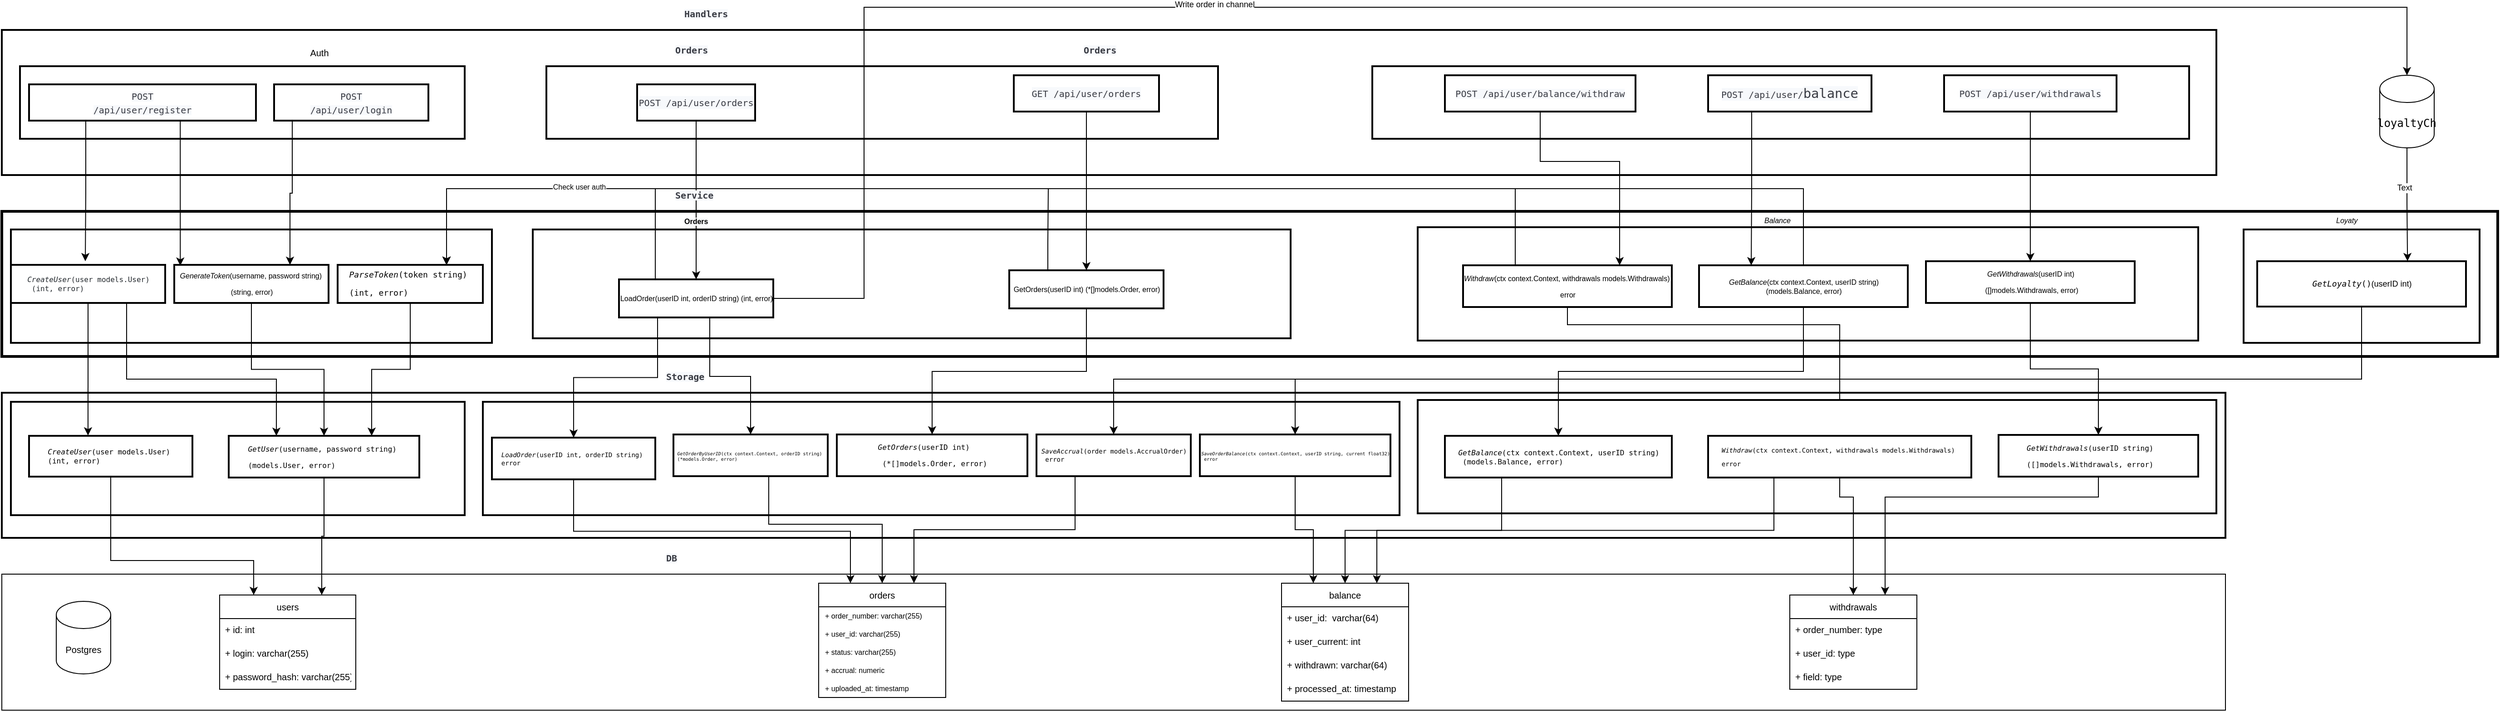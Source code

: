 <mxfile version="20.5.3" type="embed"><diagram name="Page-1" id="13e1069c-82ec-6db2-03f1-153e76fe0fe0"><mxGraphModel dx="786" dy="654" grid="1" gridSize="10" guides="1" tooltips="1" connect="1" arrows="1" fold="1" page="1" pageScale="1" pageWidth="1100" pageHeight="850" background="none" math="0" shadow="0"><root><mxCell id="0"/><mxCell id="1" parent="0"/><mxCell id="g6Ocv6iZZMRtAQvDN1AL-19" value="" style="rounded=0;whiteSpace=wrap;html=1;fontSize=10;strokeWidth=3;" parent="1" vertex="1"><mxGeometry x="40" y="265" width="2750" height="160" as="geometry"/></mxCell><mxCell id="g6Ocv6iZZMRtAQvDN1AL-81" value="" style="rounded=0;whiteSpace=wrap;html=1;fontSize=10;strokeWidth=2;" parent="1" vertex="1"><mxGeometry x="1600" y="282.5" width="860" height="125" as="geometry"/></mxCell><mxCell id="g6Ocv6iZZMRtAQvDN1AL-79" value="" style="html=1;strokeWidth=2;fontSize=8;" parent="1" vertex="1"><mxGeometry x="50" y="285" width="530" height="125" as="geometry"/></mxCell><mxCell id="g6Ocv6iZZMRtAQvDN1AL-57" value="" style="html=1;strokeWidth=2;fontSize=8;" parent="1" vertex="1"><mxGeometry x="625" y="285" width="835" height="120" as="geometry"/></mxCell><mxCell id="g6Ocv6iZZMRtAQvDN1AL-17" value="" style="rounded=0;whiteSpace=wrap;html=1;fontSize=10;strokeWidth=2;" parent="1" vertex="1"><mxGeometry x="40" y="65" width="2440" height="160" as="geometry"/></mxCell><mxCell id="g6Ocv6iZZMRtAQvDN1AL-6" value="" style="rounded=0;whiteSpace=wrap;html=1;fontSize=10;strokeWidth=2;" parent="1" vertex="1"><mxGeometry x="640" y="105" width="740" height="80" as="geometry"/></mxCell><mxCell id="g6Ocv6iZZMRtAQvDN1AL-4" value="" style="rounded=0;whiteSpace=wrap;html=1;fontSize=10;strokeWidth=2;" parent="1" vertex="1"><mxGeometry x="60" y="105" width="490" height="80" as="geometry"/></mxCell><mxCell id="g6Ocv6iZZMRtAQvDN1AL-72" style="edgeStyle=orthogonalEdgeStyle;rounded=0;orthogonalLoop=1;jettySize=auto;html=1;exitX=0.25;exitY=1;exitDx=0;exitDy=0;fontFamily=Helvetica;fontSize=9;fontColor=#000000;" parent="1" source="g6Ocv6iZZMRtAQvDN1AL-1" edge="1"><mxGeometry relative="1" as="geometry"><mxPoint x="132" y="320" as="targetPoint"/><Array as="points"><mxPoint x="132" y="245"/><mxPoint x="132" y="324"/></Array></mxGeometry></mxCell><mxCell id="g6Ocv6iZZMRtAQvDN1AL-96" style="edgeStyle=orthogonalEdgeStyle;rounded=0;orthogonalLoop=1;jettySize=auto;html=1;exitX=0.75;exitY=1;exitDx=0;exitDy=0;entryX=0.039;entryY=0.022;entryDx=0;entryDy=0;fontFamily=Helvetica;fontSize=8;fontColor=#000000;entryPerimeter=0;" parent="1" source="g6Ocv6iZZMRtAQvDN1AL-1" target="g6Ocv6iZZMRtAQvDN1AL-66" edge="1"><mxGeometry relative="1" as="geometry"><Array as="points"><mxPoint x="237" y="165"/></Array></mxGeometry></mxCell><mxCell id="g6Ocv6iZZMRtAQvDN1AL-1" value="&lt;span style=&quot;caret-color: rgb(56, 58, 66); color: rgb(56, 58, 66); font-family: Menlo, &amp;quot;Ubuntu Mono&amp;quot;, consolas, source-code-pro, monospace; background-color: rgb(247, 249, 252); font-size: 10px;&quot;&gt;POST &lt;br&gt;/api/user/register&lt;/span&gt;" style="rounded=0;whiteSpace=wrap;html=1;strokeWidth=2;" parent="1" vertex="1"><mxGeometry x="70" y="125" width="250" height="40" as="geometry"/></mxCell><mxCell id="g6Ocv6iZZMRtAQvDN1AL-98" style="edgeStyle=orthogonalEdgeStyle;rounded=0;orthogonalLoop=1;jettySize=auto;html=1;exitX=0.25;exitY=1;exitDx=0;exitDy=0;entryX=0.75;entryY=0;entryDx=0;entryDy=0;fontFamily=Helvetica;fontSize=8;fontColor=#000000;" parent="1" source="g6Ocv6iZZMRtAQvDN1AL-2" target="g6Ocv6iZZMRtAQvDN1AL-66" edge="1"><mxGeometry relative="1" as="geometry"><Array as="points"><mxPoint x="360" y="165"/><mxPoint x="360" y="245"/><mxPoint x="358" y="245"/></Array></mxGeometry></mxCell><mxCell id="g6Ocv6iZZMRtAQvDN1AL-2" value="&lt;span style=&quot;caret-color: rgb(56, 58, 66); color: rgb(56, 58, 66); font-family: Menlo, &amp;quot;Ubuntu Mono&amp;quot;, consolas, source-code-pro, monospace; background-color: rgb(247, 249, 252); font-size: 10px;&quot;&gt;POST &lt;br&gt;/api/user/login&lt;/span&gt;" style="rounded=0;whiteSpace=wrap;html=1;strokeWidth=2;" parent="1" vertex="1"><mxGeometry x="340" y="125" width="170" height="40" as="geometry"/></mxCell><mxCell id="g6Ocv6iZZMRtAQvDN1AL-62" style="edgeStyle=orthogonalEdgeStyle;rounded=0;orthogonalLoop=1;jettySize=auto;html=1;exitX=0.5;exitY=1;exitDx=0;exitDy=0;entryX=0.5;entryY=0;entryDx=0;entryDy=0;fontSize=8;" parent="1" source="g6Ocv6iZZMRtAQvDN1AL-3" target="g6Ocv6iZZMRtAQvDN1AL-60" edge="1"><mxGeometry relative="1" as="geometry"/></mxCell><mxCell id="g6Ocv6iZZMRtAQvDN1AL-3" value="&lt;span style=&quot;caret-color: rgb(56, 58, 66); color: rgb(56, 58, 66); font-family: Menlo, &amp;quot;Ubuntu Mono&amp;quot;, consolas, source-code-pro, monospace; background-color: rgb(247, 249, 252);&quot;&gt;&lt;font style=&quot;font-size: 10px;&quot;&gt;POST /api/user/orders&lt;/font&gt;&lt;/span&gt;" style="rounded=0;whiteSpace=wrap;html=1;strokeWidth=2;" parent="1" vertex="1"><mxGeometry x="740" y="125" width="130" height="40" as="geometry"/></mxCell><mxCell id="g6Ocv6iZZMRtAQvDN1AL-5" value="Auth" style="text;html=1;strokeColor=none;fillColor=none;align=center;verticalAlign=middle;whiteSpace=wrap;rounded=0;fontSize=10;" parent="1" vertex="1"><mxGeometry x="360" y="75" width="60" height="30" as="geometry"/></mxCell><mxCell id="g6Ocv6iZZMRtAQvDN1AL-63" style="edgeStyle=orthogonalEdgeStyle;rounded=0;orthogonalLoop=1;jettySize=auto;html=1;exitX=0.5;exitY=1;exitDx=0;exitDy=0;fontSize=8;" parent="1" source="g6Ocv6iZZMRtAQvDN1AL-7" target="g6Ocv6iZZMRtAQvDN1AL-61" edge="1"><mxGeometry relative="1" as="geometry"/></mxCell><mxCell id="g6Ocv6iZZMRtAQvDN1AL-7" value="&lt;span style=&quot;caret-color: rgb(56, 58, 66); color: rgb(56, 58, 66); font-family: Menlo, &amp;quot;Ubuntu Mono&amp;quot;, consolas, source-code-pro, monospace; background-color: rgb(247, 249, 252);&quot;&gt;&lt;font style=&quot;font-size: 10px;&quot;&gt;GET /api/user/orders&lt;/font&gt;&lt;/span&gt;" style="rounded=0;whiteSpace=wrap;html=1;strokeWidth=2;" parent="1" vertex="1"><mxGeometry x="1155" y="115" width="160" height="40" as="geometry"/></mxCell><mxCell id="g6Ocv6iZZMRtAQvDN1AL-10" value="" style="rounded=0;whiteSpace=wrap;html=1;fontSize=10;strokeWidth=2;" parent="1" vertex="1"><mxGeometry x="1550" y="105" width="900" height="80" as="geometry"/></mxCell><mxCell id="g6Ocv6iZZMRtAQvDN1AL-162" style="edgeStyle=orthogonalEdgeStyle;rounded=0;orthogonalLoop=1;jettySize=auto;html=1;exitX=0.25;exitY=1;exitDx=0;exitDy=0;entryX=0.25;entryY=0;entryDx=0;entryDy=0;fontFamily=Helvetica;fontSize=7;fontColor=#000000;" parent="1" source="g6Ocv6iZZMRtAQvDN1AL-11" target="g6Ocv6iZZMRtAQvDN1AL-90" edge="1"><mxGeometry relative="1" as="geometry"><Array as="points"><mxPoint x="1968" y="155"/><mxPoint x="1968" y="240"/></Array></mxGeometry></mxCell><mxCell id="g6Ocv6iZZMRtAQvDN1AL-11" value="&lt;span style=&quot;caret-color: rgb(56, 58, 66); color: rgb(56, 58, 66); font-family: Menlo, &amp;quot;Ubuntu Mono&amp;quot;, consolas, source-code-pro, monospace; background-color: rgb(247, 249, 252);&quot;&gt;&lt;font style=&quot;font-size: 10px;&quot;&gt;POST /api/user/&lt;/font&gt;&lt;/span&gt;&lt;span style=&quot;caret-color: rgb(56, 58, 66); color: rgb(56, 58, 66); font-family: Menlo, &amp;quot;Ubuntu Mono&amp;quot;, consolas, source-code-pro, monospace; font-size: 14.4px; background-color: rgb(247, 249, 252);&quot;&gt;balance&lt;/span&gt;" style="rounded=0;whiteSpace=wrap;html=1;strokeWidth=2;" parent="1" vertex="1"><mxGeometry x="1920" y="115" width="180" height="40" as="geometry"/></mxCell><mxCell id="g6Ocv6iZZMRtAQvDN1AL-161" style="edgeStyle=orthogonalEdgeStyle;rounded=0;orthogonalLoop=1;jettySize=auto;html=1;exitX=0.5;exitY=1;exitDx=0;exitDy=0;entryX=0.75;entryY=0;entryDx=0;entryDy=0;fontFamily=Helvetica;fontSize=7;fontColor=#000000;" parent="1" source="g6Ocv6iZZMRtAQvDN1AL-12" target="g6Ocv6iZZMRtAQvDN1AL-82" edge="1"><mxGeometry relative="1" as="geometry"><Array as="points"><mxPoint x="1735" y="210"/><mxPoint x="1822" y="210"/></Array></mxGeometry></mxCell><mxCell id="g6Ocv6iZZMRtAQvDN1AL-12" value="&lt;font style=&quot;font-size: 10px;&quot;&gt;&lt;span style=&quot;caret-color: rgb(56, 58, 66); color: rgb(56, 58, 66); font-family: Menlo, &amp;quot;Ubuntu Mono&amp;quot;, consolas, source-code-pro, monospace; background-color: rgb(247, 249, 252);&quot;&gt;&lt;font style=&quot;font-size: 10px;&quot;&gt;POST /api/user/&lt;/font&gt;&lt;/span&gt;&lt;span style=&quot;caret-color: rgb(56, 58, 66); color: rgb(56, 58, 66); font-family: Menlo, &amp;quot;Ubuntu Mono&amp;quot;, consolas, source-code-pro, monospace; background-color: rgb(247, 249, 252);&quot;&gt;balance/&lt;/span&gt;&lt;span style=&quot;caret-color: rgb(56, 58, 66); color: rgb(56, 58, 66); font-family: Menlo, &amp;quot;Ubuntu Mono&amp;quot;, consolas, source-code-pro, monospace; background-color: rgb(247, 249, 252);&quot;&gt;withdraw&lt;/span&gt;&lt;/font&gt;" style="rounded=0;whiteSpace=wrap;html=1;strokeWidth=2;" parent="1" vertex="1"><mxGeometry x="1630" y="115" width="210" height="40" as="geometry"/></mxCell><mxCell id="g6Ocv6iZZMRtAQvDN1AL-158" style="edgeStyle=orthogonalEdgeStyle;rounded=0;orthogonalLoop=1;jettySize=auto;html=1;exitX=0.5;exitY=1;exitDx=0;exitDy=0;entryX=0.5;entryY=0;entryDx=0;entryDy=0;fontFamily=Helvetica;fontSize=7;fontColor=#000000;" parent="1" source="g6Ocv6iZZMRtAQvDN1AL-13" target="g6Ocv6iZZMRtAQvDN1AL-93" edge="1"><mxGeometry relative="1" as="geometry"/></mxCell><mxCell id="g6Ocv6iZZMRtAQvDN1AL-13" value="&lt;font style=&quot;font-size: 10px;&quot;&gt;&lt;span style=&quot;caret-color: rgb(56, 58, 66); color: rgb(56, 58, 66); font-family: Menlo, &amp;quot;Ubuntu Mono&amp;quot;, consolas, source-code-pro, monospace; background-color: rgb(247, 249, 252);&quot;&gt;&lt;font style=&quot;font-size: 10px;&quot;&gt;POST /api/user/&lt;/font&gt;&lt;/span&gt;&lt;span style=&quot;caret-color: rgb(56, 58, 66); color: rgb(56, 58, 66); font-family: Menlo, &amp;quot;Ubuntu Mono&amp;quot;, consolas, source-code-pro, monospace; background-color: rgb(247, 249, 252);&quot;&gt;withdrawals&lt;/span&gt;&lt;/font&gt;" style="rounded=0;whiteSpace=wrap;html=1;strokeWidth=2;" parent="1" vertex="1"><mxGeometry x="2180" y="115" width="190" height="40" as="geometry"/></mxCell><mxCell id="g6Ocv6iZZMRtAQvDN1AL-15" value="&lt;span style=&quot;caret-color: rgb(56, 58, 66); color: rgb(56, 58, 66); font-family: Menlo, &amp;quot;Ubuntu Mono&amp;quot;, consolas, source-code-pro, monospace; font-size: 10px; font-style: normal; font-variant-caps: normal; letter-spacing: normal; text-align: center; text-indent: 0px; text-transform: none; word-spacing: 0px; -webkit-text-stroke-width: 0px; background-color: rgb(247, 249, 252); text-decoration: none; float: none; display: inline !important;&quot;&gt;&lt;b&gt;Orders&lt;/b&gt;&lt;/span&gt;" style="text;whiteSpace=wrap;html=1;fontSize=10;" parent="1" vertex="1"><mxGeometry x="780" y="75" width="70" height="40" as="geometry"/></mxCell><mxCell id="g6Ocv6iZZMRtAQvDN1AL-16" value="&lt;span style=&quot;caret-color: rgb(56, 58, 66); color: rgb(56, 58, 66); font-family: Menlo, &amp;quot;Ubuntu Mono&amp;quot;, consolas, source-code-pro, monospace; font-size: 10px; font-style: normal; font-variant-caps: normal; letter-spacing: normal; text-align: center; text-indent: 0px; text-transform: none; word-spacing: 0px; -webkit-text-stroke-width: 0px; background-color: rgb(247, 249, 252); text-decoration: none; float: none; display: inline !important;&quot;&gt;&lt;b&gt;Orders&lt;/b&gt;&lt;/span&gt;" style="text;whiteSpace=wrap;html=1;fontSize=10;" parent="1" vertex="1"><mxGeometry x="1230" y="75" width="70" height="40" as="geometry"/></mxCell><mxCell id="g6Ocv6iZZMRtAQvDN1AL-18" value="&lt;b style=&quot;caret-color: rgb(56, 58, 66); color: rgb(56, 58, 66); font-family: Menlo, &amp;quot;Ubuntu Mono&amp;quot;, consolas, source-code-pro, monospace; font-size: 10px; font-style: normal; font-variant-caps: normal; letter-spacing: normal; text-align: center; text-indent: 0px; text-transform: none; word-spacing: 0px; -webkit-text-stroke-width: 0px; background-color: rgb(247, 249, 252); text-decoration: none;&quot;&gt;Handlers&lt;br&gt;&lt;br&gt;&lt;/b&gt;" style="text;whiteSpace=wrap;html=1;fontSize=10;" parent="1" vertex="1"><mxGeometry x="790" y="35" width="70" height="40" as="geometry"/></mxCell><mxCell id="g6Ocv6iZZMRtAQvDN1AL-21" value="" style="rounded=0;whiteSpace=wrap;html=1;fontSize=10;strokeWidth=2;" parent="1" vertex="1"><mxGeometry x="40" y="465" width="2450" height="160" as="geometry"/></mxCell><mxCell id="g6Ocv6iZZMRtAQvDN1AL-22" value="" style="rounded=0;whiteSpace=wrap;html=1;fontSize=10;" parent="1" vertex="1"><mxGeometry x="40" y="665" width="2450" height="150" as="geometry"/></mxCell><mxCell id="g6Ocv6iZZMRtAQvDN1AL-25" value="&lt;b style=&quot;caret-color: rgb(56, 58, 66); color: rgb(56, 58, 66); font-family: Menlo, &amp;quot;Ubuntu Mono&amp;quot;, consolas, source-code-pro, monospace; font-size: 10px; font-style: normal; font-variant-caps: normal; letter-spacing: normal; text-align: center; text-indent: 0px; text-transform: none; word-spacing: 0px; -webkit-text-stroke-width: 0px; background-color: rgb(247, 249, 252); text-decoration: none;&quot;&gt;Service&lt;br&gt;&lt;/b&gt;" style="text;whiteSpace=wrap;html=1;fontSize=10;" parent="1" vertex="1"><mxGeometry x="780" y="235" width="70" height="40" as="geometry"/></mxCell><mxCell id="g6Ocv6iZZMRtAQvDN1AL-26" value="&lt;b style=&quot;caret-color: rgb(56, 58, 66); color: rgb(56, 58, 66); font-family: Menlo, &amp;quot;Ubuntu Mono&amp;quot;, consolas, source-code-pro, monospace; text-align: center; background-color: rgb(247, 249, 252);&quot;&gt;Storage&lt;/b&gt;&lt;b style=&quot;caret-color: rgb(56, 58, 66); color: rgb(56, 58, 66); font-family: Menlo, &amp;quot;Ubuntu Mono&amp;quot;, consolas, source-code-pro, monospace; font-size: 10px; font-style: normal; font-variant-caps: normal; letter-spacing: normal; text-align: center; text-indent: 0px; text-transform: none; word-spacing: 0px; -webkit-text-stroke-width: 0px; background-color: rgb(247, 249, 252); text-decoration: none;&quot;&gt;&lt;br&gt;&lt;/b&gt;" style="text;whiteSpace=wrap;html=1;fontSize=10;" parent="1" vertex="1"><mxGeometry x="770" y="435" width="70" height="40" as="geometry"/></mxCell><mxCell id="g6Ocv6iZZMRtAQvDN1AL-27" value="&lt;b style=&quot;caret-color: rgb(56, 58, 66); color: rgb(56, 58, 66); font-family: Menlo, &amp;quot;Ubuntu Mono&amp;quot;, consolas, source-code-pro, monospace; text-align: center; background-color: rgb(247, 249, 252);&quot;&gt;DB&lt;br&gt;&lt;/b&gt;&lt;b style=&quot;caret-color: rgb(56, 58, 66); color: rgb(56, 58, 66); font-family: Menlo, &amp;quot;Ubuntu Mono&amp;quot;, consolas, source-code-pro, monospace; font-size: 10px; font-style: normal; font-variant-caps: normal; letter-spacing: normal; text-align: center; text-indent: 0px; text-transform: none; word-spacing: 0px; -webkit-text-stroke-width: 0px; background-color: rgb(247, 249, 252); text-decoration: none;&quot;&gt;&lt;br&gt;&lt;/b&gt;" style="text;whiteSpace=wrap;html=1;fontSize=10;" parent="1" vertex="1"><mxGeometry x="770" y="635" width="70" height="40" as="geometry"/></mxCell><mxCell id="g6Ocv6iZZMRtAQvDN1AL-29" value="Postgres" style="shape=cylinder3;whiteSpace=wrap;html=1;boundedLbl=1;backgroundOutline=1;size=15;fontSize=10;" parent="1" vertex="1"><mxGeometry x="100" y="695" width="60" height="80" as="geometry"/></mxCell><mxCell id="g6Ocv6iZZMRtAQvDN1AL-30" value="balance" style="swimlane;fontStyle=0;childLayout=stackLayout;horizontal=1;startSize=26;fillColor=none;horizontalStack=0;resizeParent=1;resizeParentMax=0;resizeLast=0;collapsible=1;marginBottom=0;fontSize=10;" parent="1" vertex="1"><mxGeometry x="1450" y="675" width="140" height="130" as="geometry"/></mxCell><mxCell id="g6Ocv6iZZMRtAQvDN1AL-31" value="+ user_id:  varchar(64)" style="text;strokeColor=none;fillColor=none;align=left;verticalAlign=top;spacingLeft=4;spacingRight=4;overflow=hidden;rotatable=0;points=[[0,0.5],[1,0.5]];portConstraint=eastwest;fontSize=10;" parent="g6Ocv6iZZMRtAQvDN1AL-30" vertex="1"><mxGeometry y="26" width="140" height="26" as="geometry"/></mxCell><mxCell id="g6Ocv6iZZMRtAQvDN1AL-32" value="+ user_current: int" style="text;strokeColor=none;fillColor=none;align=left;verticalAlign=top;spacingLeft=4;spacingRight=4;overflow=hidden;rotatable=0;points=[[0,0.5],[1,0.5]];portConstraint=eastwest;fontSize=10;" parent="g6Ocv6iZZMRtAQvDN1AL-30" vertex="1"><mxGeometry y="52" width="140" height="26" as="geometry"/></mxCell><mxCell id="g6Ocv6iZZMRtAQvDN1AL-33" value="+ withdrawn: varchar(64)" style="text;strokeColor=none;fillColor=none;align=left;verticalAlign=top;spacingLeft=4;spacingRight=4;overflow=hidden;rotatable=0;points=[[0,0.5],[1,0.5]];portConstraint=eastwest;fontSize=10;" parent="g6Ocv6iZZMRtAQvDN1AL-30" vertex="1"><mxGeometry y="78" width="140" height="26" as="geometry"/></mxCell><mxCell id="g6Ocv6iZZMRtAQvDN1AL-50" value="+ processed_at: timestamp" style="text;strokeColor=none;fillColor=none;align=left;verticalAlign=top;spacingLeft=4;spacingRight=4;overflow=hidden;rotatable=0;points=[[0,0.5],[1,0.5]];portConstraint=eastwest;fontSize=10;" parent="g6Ocv6iZZMRtAQvDN1AL-30" vertex="1"><mxGeometry y="104" width="140" height="26" as="geometry"/></mxCell><mxCell id="g6Ocv6iZZMRtAQvDN1AL-34" value="orders" style="swimlane;fontStyle=0;childLayout=stackLayout;horizontal=1;startSize=26;fillColor=none;horizontalStack=0;resizeParent=1;resizeParentMax=0;resizeLast=0;collapsible=1;marginBottom=0;fontSize=10;verticalAlign=middle;" parent="1" vertex="1"><mxGeometry x="940" y="675" width="140" height="126" as="geometry"><mxRectangle x="640" y="687" width="70" height="30" as="alternateBounds"/></mxGeometry></mxCell><mxCell id="g6Ocv6iZZMRtAQvDN1AL-35" value="+ order_number: varchar(255)" style="text;strokeColor=none;fillColor=none;align=left;verticalAlign=middle;spacingLeft=4;spacingRight=4;overflow=hidden;rotatable=0;points=[[0,0.5],[1,0.5]];portConstraint=eastwest;fontSize=8;strokeWidth=1;spacing=3;" parent="g6Ocv6iZZMRtAQvDN1AL-34" vertex="1"><mxGeometry y="26" width="140" height="20" as="geometry"/></mxCell><mxCell id="g6Ocv6iZZMRtAQvDN1AL-36" value="+ user_id: varchar(255)" style="text;strokeColor=none;fillColor=none;align=left;verticalAlign=middle;spacingLeft=4;spacingRight=4;overflow=hidden;rotatable=0;points=[[0,0.5],[1,0.5]];portConstraint=eastwest;fontSize=8;spacing=3;" parent="g6Ocv6iZZMRtAQvDN1AL-34" vertex="1"><mxGeometry y="46" width="140" height="20" as="geometry"/></mxCell><mxCell id="g6Ocv6iZZMRtAQvDN1AL-37" value="+ status: varchar(255)" style="text;strokeColor=none;fillColor=none;align=left;verticalAlign=middle;spacingLeft=4;spacingRight=4;overflow=hidden;rotatable=0;points=[[0,0.5],[1,0.5]];portConstraint=eastwest;fontSize=8;spacing=3;" parent="g6Ocv6iZZMRtAQvDN1AL-34" vertex="1"><mxGeometry y="66" width="140" height="20" as="geometry"/></mxCell><mxCell id="g6Ocv6iZZMRtAQvDN1AL-48" value="+ accrual: numeric" style="text;strokeColor=none;fillColor=none;align=left;verticalAlign=middle;spacingLeft=4;spacingRight=4;overflow=hidden;rotatable=0;points=[[0,0.5],[1,0.5]];portConstraint=eastwest;fontSize=8;spacing=3;" parent="g6Ocv6iZZMRtAQvDN1AL-34" vertex="1"><mxGeometry y="86" width="140" height="20" as="geometry"/></mxCell><mxCell id="g6Ocv6iZZMRtAQvDN1AL-49" value="+ uploaded_at: timestamp" style="text;strokeColor=none;fillColor=none;align=left;verticalAlign=middle;spacingLeft=4;spacingRight=4;overflow=hidden;rotatable=0;points=[[0,0.5],[1,0.5]];portConstraint=eastwest;fontSize=8;spacing=3;" parent="g6Ocv6iZZMRtAQvDN1AL-34" vertex="1"><mxGeometry y="106" width="140" height="20" as="geometry"/></mxCell><mxCell id="g6Ocv6iZZMRtAQvDN1AL-38" value="users" style="swimlane;fontStyle=0;childLayout=stackLayout;horizontal=1;startSize=26;fillColor=none;horizontalStack=0;resizeParent=1;resizeParentMax=0;resizeLast=0;collapsible=1;marginBottom=0;fontSize=10;" parent="1" vertex="1"><mxGeometry x="280" y="688" width="150" height="104" as="geometry"/></mxCell><mxCell id="g6Ocv6iZZMRtAQvDN1AL-39" value="+ id: int" style="text;strokeColor=none;fillColor=none;align=left;verticalAlign=top;spacingLeft=4;spacingRight=4;overflow=hidden;rotatable=0;points=[[0,0.5],[1,0.5]];portConstraint=eastwest;fontSize=10;" parent="g6Ocv6iZZMRtAQvDN1AL-38" vertex="1"><mxGeometry y="26" width="150" height="26" as="geometry"/></mxCell><mxCell id="g6Ocv6iZZMRtAQvDN1AL-40" value="+ login: varchar(255)" style="text;strokeColor=none;fillColor=none;align=left;verticalAlign=top;spacingLeft=4;spacingRight=4;overflow=hidden;rotatable=0;points=[[0,0.5],[1,0.5]];portConstraint=eastwest;fontSize=10;" parent="g6Ocv6iZZMRtAQvDN1AL-38" vertex="1"><mxGeometry y="52" width="150" height="26" as="geometry"/></mxCell><mxCell id="g6Ocv6iZZMRtAQvDN1AL-41" value="+ password_hash: varchar(255)" style="text;strokeColor=none;fillColor=none;align=left;verticalAlign=top;spacingLeft=4;spacingRight=4;overflow=hidden;rotatable=0;points=[[0,0.5],[1,0.5]];portConstraint=eastwest;fontSize=10;" parent="g6Ocv6iZZMRtAQvDN1AL-38" vertex="1"><mxGeometry y="78" width="150" height="26" as="geometry"/></mxCell><mxCell id="g6Ocv6iZZMRtAQvDN1AL-42" value="withdrawals" style="swimlane;fontStyle=0;childLayout=stackLayout;horizontal=1;startSize=26;fillColor=none;horizontalStack=0;resizeParent=1;resizeParentMax=0;resizeLast=0;collapsible=1;marginBottom=0;fontSize=10;" parent="1" vertex="1"><mxGeometry x="2010" y="688" width="140" height="104" as="geometry"/></mxCell><mxCell id="g6Ocv6iZZMRtAQvDN1AL-43" value="+ order_number: type" style="text;strokeColor=none;fillColor=none;align=left;verticalAlign=top;spacingLeft=4;spacingRight=4;overflow=hidden;rotatable=0;points=[[0,0.5],[1,0.5]];portConstraint=eastwest;fontSize=10;" parent="g6Ocv6iZZMRtAQvDN1AL-42" vertex="1"><mxGeometry y="26" width="140" height="26" as="geometry"/></mxCell><mxCell id="g6Ocv6iZZMRtAQvDN1AL-44" value="+ user_id: type" style="text;strokeColor=none;fillColor=none;align=left;verticalAlign=top;spacingLeft=4;spacingRight=4;overflow=hidden;rotatable=0;points=[[0,0.5],[1,0.5]];portConstraint=eastwest;fontSize=10;" parent="g6Ocv6iZZMRtAQvDN1AL-42" vertex="1"><mxGeometry y="52" width="140" height="26" as="geometry"/></mxCell><mxCell id="g6Ocv6iZZMRtAQvDN1AL-45" value="+ field: type&#10;" style="text;strokeColor=none;fillColor=none;align=left;verticalAlign=top;spacingLeft=4;spacingRight=4;overflow=hidden;rotatable=0;points=[[0,0.5],[1,0.5]];portConstraint=eastwest;fontSize=10;" parent="g6Ocv6iZZMRtAQvDN1AL-42" vertex="1"><mxGeometry y="78" width="140" height="26" as="geometry"/></mxCell><mxCell id="g6Ocv6iZZMRtAQvDN1AL-58" value="&lt;span style=&quot;caret-color: rgb(0, 0, 0); color: rgb(0, 0, 0); font-family: Helvetica; font-size: 8px; font-style: normal; font-variant-caps: normal; font-weight: 700; letter-spacing: normal; text-align: center; text-indent: 0px; text-transform: none; word-spacing: 0px; -webkit-text-stroke-width: 0px; background-color: rgb(248, 249, 250); text-decoration: none; float: none; display: inline !important;&quot;&gt;Orders&lt;/span&gt;" style="text;whiteSpace=wrap;html=1;fontSize=8;" parent="1" vertex="1"><mxGeometry x="790" y="265" width="60" height="30" as="geometry"/></mxCell><mxCell id="g6Ocv6iZZMRtAQvDN1AL-111" style="edgeStyle=orthogonalEdgeStyle;rounded=0;orthogonalLoop=1;jettySize=auto;html=1;exitX=0.25;exitY=0;exitDx=0;exitDy=0;entryX=0.75;entryY=0;entryDx=0;entryDy=0;fontFamily=Helvetica;fontSize=8;fontColor=#000000;" parent="1" source="g6Ocv6iZZMRtAQvDN1AL-60" target="g6Ocv6iZZMRtAQvDN1AL-67" edge="1"><mxGeometry relative="1" as="geometry"><Array as="points"><mxPoint x="760" y="340"/><mxPoint x="760" y="240"/><mxPoint x="530" y="240"/></Array></mxGeometry></mxCell><mxCell id="10" style="edgeStyle=orthogonalEdgeStyle;rounded=0;orthogonalLoop=1;jettySize=auto;html=1;exitX=1;exitY=0.5;exitDx=0;exitDy=0;entryX=0.5;entryY=0;entryDx=0;entryDy=0;entryPerimeter=0;fontSize=9;fontColor=#000000;" edge="1" parent="1" source="g6Ocv6iZZMRtAQvDN1AL-60" target="9"><mxGeometry relative="1" as="geometry"><Array as="points"><mxPoint x="990" y="361"/><mxPoint x="990" y="40"/><mxPoint x="2690" y="40"/></Array></mxGeometry></mxCell><mxCell id="11" value="Write order in channel" style="edgeLabel;html=1;align=center;verticalAlign=middle;resizable=0;points=[];fontSize=9;fontColor=#000000;" vertex="1" connectable="0" parent="10"><mxGeometry x="-0.266" y="3" relative="1" as="geometry"><mxPoint x="1" as="offset"/></mxGeometry></mxCell><mxCell id="g6Ocv6iZZMRtAQvDN1AL-60" value="&lt;span style=&quot;text-align: left;&quot;&gt;LoadOrder(userID int, orderID string) (int, error)&lt;/span&gt;" style="html=1;strokeWidth=2;fontSize=8;" parent="1" vertex="1"><mxGeometry x="720" y="340" width="170" height="42" as="geometry"/></mxCell><mxCell id="g6Ocv6iZZMRtAQvDN1AL-74" style="edgeStyle=orthogonalEdgeStyle;rounded=0;orthogonalLoop=1;jettySize=auto;html=1;exitX=0.25;exitY=0;exitDx=0;exitDy=0;entryX=0.75;entryY=0;entryDx=0;entryDy=0;fontFamily=Helvetica;fontSize=9;fontColor=#000000;" parent="1" source="g6Ocv6iZZMRtAQvDN1AL-61" target="g6Ocv6iZZMRtAQvDN1AL-67" edge="1"><mxGeometry relative="1" as="geometry"><Array as="points"><mxPoint x="1193" y="300"/><mxPoint x="1193" y="240"/><mxPoint x="530" y="240"/></Array></mxGeometry></mxCell><mxCell id="g6Ocv6iZZMRtAQvDN1AL-61" value="&lt;span style=&quot;text-align: left;&quot;&gt;GetOrders(userID int) (*[]models.Order, error)&lt;br&gt;&lt;/span&gt;" style="html=1;strokeWidth=2;fontSize=8;" parent="1" vertex="1"><mxGeometry x="1150" y="330" width="170" height="42" as="geometry"/></mxCell><mxCell id="g6Ocv6iZZMRtAQvDN1AL-65" value="&lt;pre style=&quot;text-align: start; font-family: Menlo, monospace;&quot;&gt;&lt;p&gt;&lt;font style=&quot;font-size: 8px;&quot; color=&quot;#24292e&quot;&gt;&lt;span style=&quot;font-style: italic;&quot;&gt;CreateUser&lt;/span&gt;(user models.User)&lt;br&gt;&lt;/font&gt;&lt;font style=&quot;font-size: 8px;&quot; color=&quot;#24292e&quot;&gt; (int, error)&lt;/font&gt;&lt;/p&gt;&lt;/pre&gt;" style="html=1;strokeWidth=2;fontSize=8;" parent="1" vertex="1"><mxGeometry x="50" y="324" width="170" height="42" as="geometry"/></mxCell><mxCell id="g6Ocv6iZZMRtAQvDN1AL-66" value="&lt;p&gt;&lt;/p&gt;&lt;p&gt;&lt;font style=&quot;font-size: 8px;&quot;&gt;&lt;span style=&quot;font-style: italic;&quot;&gt;GenerateToken&lt;/span&gt;(username, password string)&amp;nbsp;&lt;/font&gt;&lt;/p&gt;&lt;font style=&quot;font-size: 8px;&quot;&gt;(string, error)&lt;/font&gt;&lt;p&gt;&lt;/p&gt;" style="html=1;strokeWidth=2;fontSize=8;" parent="1" vertex="1"><mxGeometry x="230" y="324" width="170" height="42" as="geometry"/></mxCell><mxCell id="g6Ocv6iZZMRtAQvDN1AL-67" value="&lt;pre style=&quot;text-align: start; font-family: Menlo, monospace; font-size: 9px;&quot;&gt;&lt;p&gt;&lt;span style=&quot;font-style: italic;&quot;&gt;ParseToken&lt;/span&gt;(token string)&amp;nbsp;&lt;br&gt;&lt;/p&gt;&lt;p&gt;(int, error)&lt;/p&gt;&lt;p&gt;&lt;/p&gt;&lt;/pre&gt;" style="html=1;strokeWidth=2;fontSize=8;" parent="1" vertex="1"><mxGeometry x="410" y="324" width="160" height="42" as="geometry"/></mxCell><mxCell id="g6Ocv6iZZMRtAQvDN1AL-99" style="edgeStyle=orthogonalEdgeStyle;rounded=0;orthogonalLoop=1;jettySize=auto;html=1;exitX=0.25;exitY=0;exitDx=0;exitDy=0;entryX=0.75;entryY=0;entryDx=0;entryDy=0;fontFamily=Helvetica;fontSize=8;fontColor=#000000;" parent="1" source="g6Ocv6iZZMRtAQvDN1AL-82" target="g6Ocv6iZZMRtAQvDN1AL-67" edge="1"><mxGeometry relative="1" as="geometry"><Array as="points"><mxPoint x="1708" y="240"/><mxPoint x="530" y="240"/></Array></mxGeometry></mxCell><mxCell id="g6Ocv6iZZMRtAQvDN1AL-163" style="edgeStyle=orthogonalEdgeStyle;rounded=0;orthogonalLoop=1;jettySize=auto;html=1;exitX=0.5;exitY=1;exitDx=0;exitDy=0;entryX=0.5;entryY=0;entryDx=0;entryDy=0;fontFamily=Helvetica;fontSize=7;fontColor=#000000;" parent="1" source="g6Ocv6iZZMRtAQvDN1AL-82" target="g6Ocv6iZZMRtAQvDN1AL-132" edge="1"><mxGeometry relative="1" as="geometry"><Array as="points"><mxPoint x="1765" y="390"/><mxPoint x="2065" y="390"/></Array></mxGeometry></mxCell><mxCell id="g6Ocv6iZZMRtAQvDN1AL-82" value="&lt;p&gt;&lt;span style=&quot;font-style: italic;&quot;&gt;Withdraw&lt;/span&gt;(ctx context.Context, withdrawals models.Withdrawals)&amp;nbsp;&lt;/p&gt;&lt;p&gt;error &lt;/p&gt;" style="html=1;strokeWidth=2;fontSize=8;" parent="1" vertex="1"><mxGeometry x="1650" y="324.5" width="230" height="46" as="geometry"/></mxCell><mxCell id="g6Ocv6iZZMRtAQvDN1AL-83" value="&lt;p style=&quot;font-size: 8px;&quot;&gt;&lt;br&gt;&lt;/p&gt;" style="text;whiteSpace=wrap;html=1;fontSize=9;fontFamily=Helvetica;fontColor=#000000;" parent="1" vertex="1"><mxGeometry x="1590" y="430" width="440" height="60" as="geometry"/></mxCell><mxCell id="g6Ocv6iZZMRtAQvDN1AL-87" value="&lt;pre style=&quot;font-style: normal; font-variant-caps: normal; font-weight: 400; letter-spacing: normal; orphans: auto; text-align: start; text-indent: 0px; text-transform: none; widows: auto; word-spacing: 0px; -webkit-text-size-adjust: auto; -webkit-text-stroke-width: 0px; text-decoration: none; background-color: rgb(36, 41, 46); color: rgb(209, 213, 218); font-family: Menlo, monospace; font-size: 9pt;&quot;&gt;&lt;br&gt;&lt;/pre&gt;" style="text;whiteSpace=wrap;html=1;fontSize=9;fontFamily=Helvetica;fontColor=#000000;" parent="1" vertex="1"><mxGeometry x="490" y="685" width="560" height="120" as="geometry"/></mxCell><mxCell id="g6Ocv6iZZMRtAQvDN1AL-101" style="edgeStyle=orthogonalEdgeStyle;rounded=0;orthogonalLoop=1;jettySize=auto;html=1;exitX=0.5;exitY=0;exitDx=0;exitDy=0;entryX=0.75;entryY=0;entryDx=0;entryDy=0;fontFamily=Helvetica;fontSize=8;fontColor=#000000;" parent="1" source="g6Ocv6iZZMRtAQvDN1AL-90" target="g6Ocv6iZZMRtAQvDN1AL-67" edge="1"><mxGeometry relative="1" as="geometry"><Array as="points"><mxPoint x="2025" y="240"/><mxPoint x="530" y="240"/></Array></mxGeometry></mxCell><mxCell id="g6Ocv6iZZMRtAQvDN1AL-110" value="Check user auth" style="edgeLabel;html=1;align=center;verticalAlign=middle;resizable=0;points=[];fontSize=8;fontFamily=Helvetica;fontColor=#000000;" parent="g6Ocv6iZZMRtAQvDN1AL-101" vertex="1" connectable="0"><mxGeometry x="0.761" y="-2" relative="1" as="geometry"><mxPoint x="31" as="offset"/></mxGeometry></mxCell><mxCell id="g6Ocv6iZZMRtAQvDN1AL-90" value="&lt;p style=&quot;&quot;&gt;&lt;span style=&quot;font-style: italic;&quot;&gt;GetBalance&lt;/span&gt;(ctx context.Context, userID string)&lt;br&gt; (models.Balance, error)&lt;/p&gt;" style="html=1;strokeWidth=2;fontSize=8;" parent="1" vertex="1"><mxGeometry x="1910" y="324.5" width="230" height="46" as="geometry"/></mxCell><mxCell id="g6Ocv6iZZMRtAQvDN1AL-93" value="&lt;p style=&quot;&quot;&gt;&lt;span style=&quot;text-align: left; font-style: italic;&quot;&gt;GetWithdrawals&lt;/span&gt;&lt;span style=&quot;text-align: left;&quot;&gt;(userID int)&lt;/span&gt;&lt;/p&gt;&lt;p style=&quot;&quot;&gt;&lt;span style=&quot;text-align: left;&quot;&gt;&amp;nbsp;([]models.Withdrawals, error)&lt;/span&gt;&lt;br&gt;&lt;/p&gt;" style="html=1;strokeWidth=2;fontSize=8;" parent="1" vertex="1"><mxGeometry x="2160" y="320" width="230" height="46" as="geometry"/></mxCell><mxCell id="g6Ocv6iZZMRtAQvDN1AL-112" value="" style="html=1;strokeWidth=2;fontSize=8;" parent="1" vertex="1"><mxGeometry x="50" y="475" width="500" height="125" as="geometry"/></mxCell><mxCell id="g6Ocv6iZZMRtAQvDN1AL-115" style="edgeStyle=orthogonalEdgeStyle;rounded=0;orthogonalLoop=1;jettySize=auto;html=1;exitX=0.5;exitY=1;exitDx=0;exitDy=0;entryX=0.25;entryY=0;entryDx=0;entryDy=0;fontFamily=Helvetica;fontSize=8;fontColor=#000000;" parent="1" source="g6Ocv6iZZMRtAQvDN1AL-113" target="g6Ocv6iZZMRtAQvDN1AL-38" edge="1"><mxGeometry relative="1" as="geometry"><Array as="points"><mxPoint x="160" y="650"/><mxPoint x="318" y="650"/></Array></mxGeometry></mxCell><mxCell id="g6Ocv6iZZMRtAQvDN1AL-113" value="&lt;pre style=&quot;text-align: start; font-family: Menlo, monospace;&quot;&gt;&lt;p&gt;&lt;span style=&quot;font-style: italic;&quot;&gt;CreateUser&lt;/span&gt;(user models.User)&amp;nbsp;&lt;br&gt;(int, error)&lt;/p&gt;&lt;/pre&gt;" style="html=1;strokeWidth=2;fontSize=8;" parent="1" vertex="1"><mxGeometry x="70" y="512.5" width="180" height="45" as="geometry"/></mxCell><mxCell id="g6Ocv6iZZMRtAQvDN1AL-116" style="edgeStyle=orthogonalEdgeStyle;rounded=0;orthogonalLoop=1;jettySize=auto;html=1;entryX=0.75;entryY=0;entryDx=0;entryDy=0;fontFamily=Helvetica;fontSize=8;fontColor=#000000;" parent="1" source="g6Ocv6iZZMRtAQvDN1AL-114" target="g6Ocv6iZZMRtAQvDN1AL-38" edge="1"><mxGeometry relative="1" as="geometry"/></mxCell><mxCell id="g6Ocv6iZZMRtAQvDN1AL-114" value="&lt;pre style=&quot;text-align: start; font-family: Menlo, monospace;&quot;&gt;&lt;p&gt;&lt;span style=&quot;font-style: italic;&quot;&gt;GetUser&lt;/span&gt;(username, password string)&amp;nbsp;&lt;/p&gt;&lt;p&gt;(models.User, error)&lt;/p&gt;&lt;/pre&gt;" style="html=1;strokeWidth=2;fontSize=8;" parent="1" vertex="1"><mxGeometry x="290" y="512.5" width="210" height="46" as="geometry"/></mxCell><mxCell id="g6Ocv6iZZMRtAQvDN1AL-120" style="edgeStyle=orthogonalEdgeStyle;rounded=0;orthogonalLoop=1;jettySize=auto;html=1;exitX=0.5;exitY=1;exitDx=0;exitDy=0;entryX=0.361;entryY=-0.009;entryDx=0;entryDy=0;entryPerimeter=0;fontFamily=Helvetica;fontSize=8;fontColor=#000000;" parent="1" source="g6Ocv6iZZMRtAQvDN1AL-65" target="g6Ocv6iZZMRtAQvDN1AL-113" edge="1"><mxGeometry relative="1" as="geometry"/></mxCell><mxCell id="g6Ocv6iZZMRtAQvDN1AL-121" style="edgeStyle=orthogonalEdgeStyle;rounded=0;orthogonalLoop=1;jettySize=auto;html=1;exitX=0.5;exitY=1;exitDx=0;exitDy=0;fontFamily=Helvetica;fontSize=8;fontColor=#000000;" parent="1" source="g6Ocv6iZZMRtAQvDN1AL-66" target="g6Ocv6iZZMRtAQvDN1AL-114" edge="1"><mxGeometry relative="1" as="geometry"/></mxCell><mxCell id="g6Ocv6iZZMRtAQvDN1AL-122" style="edgeStyle=orthogonalEdgeStyle;rounded=0;orthogonalLoop=1;jettySize=auto;html=1;exitX=0.5;exitY=1;exitDx=0;exitDy=0;entryX=0.75;entryY=0;entryDx=0;entryDy=0;fontFamily=Helvetica;fontSize=8;fontColor=#000000;" parent="1" source="g6Ocv6iZZMRtAQvDN1AL-67" target="g6Ocv6iZZMRtAQvDN1AL-114" edge="1"><mxGeometry relative="1" as="geometry"/></mxCell><mxCell id="g6Ocv6iZZMRtAQvDN1AL-123" style="edgeStyle=orthogonalEdgeStyle;rounded=0;orthogonalLoop=1;jettySize=auto;html=1;exitX=0.75;exitY=1;exitDx=0;exitDy=0;entryX=0.25;entryY=0;entryDx=0;entryDy=0;fontFamily=Helvetica;fontSize=8;fontColor=#000000;" parent="1" source="g6Ocv6iZZMRtAQvDN1AL-65" target="g6Ocv6iZZMRtAQvDN1AL-114" edge="1"><mxGeometry relative="1" as="geometry"><Array as="points"><mxPoint x="178" y="450"/><mxPoint x="343" y="450"/></Array></mxGeometry></mxCell><mxCell id="g6Ocv6iZZMRtAQvDN1AL-124" value="" style="html=1;strokeWidth=2;fontSize=8;" parent="1" vertex="1"><mxGeometry x="570" y="475" width="1010" height="125" as="geometry"/></mxCell><mxCell id="g6Ocv6iZZMRtAQvDN1AL-144" style="edgeStyle=orthogonalEdgeStyle;rounded=0;orthogonalLoop=1;jettySize=auto;html=1;exitX=0.5;exitY=1;exitDx=0;exitDy=0;entryX=0.25;entryY=0;entryDx=0;entryDy=0;fontFamily=Helvetica;fontSize=7;fontColor=#000000;" parent="1" source="g6Ocv6iZZMRtAQvDN1AL-125" target="g6Ocv6iZZMRtAQvDN1AL-34" edge="1"><mxGeometry relative="1" as="geometry"/></mxCell><mxCell id="g6Ocv6iZZMRtAQvDN1AL-125" value="&lt;pre style=&quot;text-align: start; font-family: Menlo, monospace; font-size: 7px;&quot;&gt;&lt;p&gt;&lt;span style=&quot;font-style: italic;&quot;&gt;LoadOrder&lt;/span&gt;(userID int, orderID string)&amp;nbsp;&lt;br&gt;error&lt;/p&gt;&lt;/pre&gt;" style="html=1;strokeWidth=2;fontSize=8;" parent="1" vertex="1"><mxGeometry x="580" y="514.5" width="180" height="46" as="geometry"/></mxCell><mxCell id="g6Ocv6iZZMRtAQvDN1AL-152" style="edgeStyle=orthogonalEdgeStyle;rounded=0;orthogonalLoop=1;jettySize=auto;html=1;exitX=0.25;exitY=1;exitDx=0;exitDy=0;entryX=0.75;entryY=0;entryDx=0;entryDy=0;fontFamily=Helvetica;fontSize=7;fontColor=#000000;" parent="1" source="g6Ocv6iZZMRtAQvDN1AL-126" target="g6Ocv6iZZMRtAQvDN1AL-34" edge="1"><mxGeometry relative="1" as="geometry"/></mxCell><mxCell id="g6Ocv6iZZMRtAQvDN1AL-126" value="&lt;pre style=&quot;text-align: start; font-family: Menlo, monospace; font-size: 7px;&quot;&gt;&lt;p&gt;&lt;span style=&quot;font-style: italic;&quot;&gt;SaveAccrual&lt;/span&gt;(order models.AccrualOrder)&lt;br&gt; error&lt;/p&gt;&lt;/pre&gt;" style="html=1;strokeWidth=2;fontSize=8;" parent="1" vertex="1"><mxGeometry x="1180" y="511" width="170" height="46" as="geometry"/></mxCell><mxCell id="g6Ocv6iZZMRtAQvDN1AL-145" style="edgeStyle=orthogonalEdgeStyle;rounded=0;orthogonalLoop=1;jettySize=auto;html=1;exitX=0.5;exitY=1;exitDx=0;exitDy=0;entryX=0.5;entryY=0;entryDx=0;entryDy=0;fontFamily=Helvetica;fontSize=7;fontColor=#000000;" parent="1" source="g6Ocv6iZZMRtAQvDN1AL-127" target="g6Ocv6iZZMRtAQvDN1AL-34" edge="1"><mxGeometry relative="1" as="geometry"><Array as="points"><mxPoint x="885" y="610"/><mxPoint x="1010" y="610"/></Array></mxGeometry></mxCell><mxCell id="g6Ocv6iZZMRtAQvDN1AL-127" value="&lt;pre style=&quot;text-align: start; font-family: Menlo, monospace; font-size: 5px;&quot;&gt;&lt;p&gt;&lt;span style=&quot;font-style: italic;&quot;&gt;GetOrderByUserID&lt;/span&gt;(ctx context.Context, orderID string)&amp;nbsp;&lt;br&gt;(*models.Order, error)&lt;/p&gt;&lt;/pre&gt;" style="html=1;strokeWidth=2;fontSize=8;" parent="1" vertex="1"><mxGeometry x="780" y="511" width="170" height="46" as="geometry"/></mxCell><mxCell id="g6Ocv6iZZMRtAQvDN1AL-128" value="&lt;pre style=&quot;text-align: start; font-family: Menlo, monospace;&quot;&gt;&lt;p&gt;&lt;span style=&quot;font-style: italic;&quot;&gt;GetOrders&lt;/span&gt;(userID int)&lt;br&gt;&lt;/p&gt;&lt;p&gt; (*[]models.Order, error)&lt;/p&gt;&lt;p&gt;&lt;/p&gt;&lt;/pre&gt;" style="html=1;strokeWidth=2;fontSize=8;" parent="1" vertex="1"><mxGeometry x="960" y="511" width="210" height="46" as="geometry"/></mxCell><mxCell id="g6Ocv6iZZMRtAQvDN1AL-146" style="edgeStyle=orthogonalEdgeStyle;rounded=0;orthogonalLoop=1;jettySize=auto;html=1;exitX=0.5;exitY=1;exitDx=0;exitDy=0;entryX=0.25;entryY=0;entryDx=0;entryDy=0;fontFamily=Helvetica;fontSize=7;fontColor=#000000;" parent="1" source="g6Ocv6iZZMRtAQvDN1AL-129" target="g6Ocv6iZZMRtAQvDN1AL-30" edge="1"><mxGeometry relative="1" as="geometry"/></mxCell><mxCell id="g6Ocv6iZZMRtAQvDN1AL-129" value="&lt;pre style=&quot;text-align: start; font-family: Menlo, monospace; font-size: 5px;&quot;&gt;&lt;p&gt;&lt;span style=&quot;font-style: italic;&quot;&gt;SaveOrderBalance&lt;/span&gt;(ctx context.Context, userID string, current float32)&lt;br&gt; error&lt;/p&gt;&lt;/pre&gt;" style="html=1;strokeWidth=2;fontSize=8;" parent="1" vertex="1"><mxGeometry x="1360" y="511" width="210" height="46" as="geometry"/></mxCell><mxCell id="g6Ocv6iZZMRtAQvDN1AL-130" value="" style="html=1;strokeWidth=2;fontSize=8;" parent="1" vertex="1"><mxGeometry x="1600" y="473" width="880" height="125" as="geometry"/></mxCell><mxCell id="g6Ocv6iZZMRtAQvDN1AL-147" style="edgeStyle=orthogonalEdgeStyle;rounded=0;orthogonalLoop=1;jettySize=auto;html=1;exitX=0.25;exitY=1;exitDx=0;exitDy=0;fontFamily=Helvetica;fontSize=7;fontColor=#000000;" parent="1" source="g6Ocv6iZZMRtAQvDN1AL-131" target="g6Ocv6iZZMRtAQvDN1AL-30" edge="1"><mxGeometry relative="1" as="geometry"/></mxCell><mxCell id="g6Ocv6iZZMRtAQvDN1AL-131" value="&lt;pre style=&quot;text-align: start; font-family: Menlo, monospace;&quot;&gt;&lt;p&gt;&lt;span style=&quot;font-style: italic;&quot;&gt;GetBalance&lt;/span&gt;(ctx context.Context, userID string)&lt;br&gt; (models.Balance, error)&lt;/p&gt;&lt;/pre&gt;" style="html=1;strokeWidth=2;fontSize=8;" parent="1" vertex="1"><mxGeometry x="1630" y="512.5" width="250" height="46" as="geometry"/></mxCell><mxCell id="g6Ocv6iZZMRtAQvDN1AL-148" style="edgeStyle=orthogonalEdgeStyle;rounded=0;orthogonalLoop=1;jettySize=auto;html=1;exitX=0.5;exitY=1;exitDx=0;exitDy=0;entryX=0.5;entryY=0;entryDx=0;entryDy=0;fontFamily=Helvetica;fontSize=7;fontColor=#000000;" parent="1" source="g6Ocv6iZZMRtAQvDN1AL-132" target="g6Ocv6iZZMRtAQvDN1AL-42" edge="1"><mxGeometry relative="1" as="geometry"><Array as="points"><mxPoint x="2065" y="580"/><mxPoint x="2080" y="580"/></Array></mxGeometry></mxCell><mxCell id="g6Ocv6iZZMRtAQvDN1AL-151" style="edgeStyle=orthogonalEdgeStyle;rounded=0;orthogonalLoop=1;jettySize=auto;html=1;exitX=0.25;exitY=1;exitDx=0;exitDy=0;entryX=0.75;entryY=0;entryDx=0;entryDy=0;fontFamily=Helvetica;fontSize=7;fontColor=#000000;" parent="1" source="g6Ocv6iZZMRtAQvDN1AL-132" target="g6Ocv6iZZMRtAQvDN1AL-30" edge="1"><mxGeometry relative="1" as="geometry"/></mxCell><mxCell id="g6Ocv6iZZMRtAQvDN1AL-132" value="&lt;pre style=&quot;text-align: start; font-family: Menlo, monospace; font-size: 7px;&quot;&gt;&lt;p&gt;&lt;span style=&quot;font-style: italic;&quot;&gt;Withdraw&lt;/span&gt;(ctx context.Context, withdrawals models.Withdrawals)&amp;nbsp;&lt;/p&gt;&lt;p&gt;error &lt;/p&gt;&lt;/pre&gt;" style="html=1;strokeWidth=2;fontSize=8;" parent="1" vertex="1"><mxGeometry x="1920" y="512.5" width="290" height="46" as="geometry"/></mxCell><mxCell id="g6Ocv6iZZMRtAQvDN1AL-149" style="edgeStyle=orthogonalEdgeStyle;rounded=0;orthogonalLoop=1;jettySize=auto;html=1;exitX=0.5;exitY=1;exitDx=0;exitDy=0;entryX=0.75;entryY=0;entryDx=0;entryDy=0;fontFamily=Helvetica;fontSize=7;fontColor=#000000;" parent="1" source="g6Ocv6iZZMRtAQvDN1AL-133" target="g6Ocv6iZZMRtAQvDN1AL-42" edge="1"><mxGeometry relative="1" as="geometry"><Array as="points"><mxPoint x="2350" y="580"/><mxPoint x="2115" y="580"/></Array></mxGeometry></mxCell><mxCell id="g6Ocv6iZZMRtAQvDN1AL-133" value="&lt;pre style=&quot;text-align: start; font-family: Menlo, monospace;&quot;&gt;&lt;p&gt;&lt;span style=&quot;font-style: italic;&quot;&gt;GetWithdrawals&lt;/span&gt;(userID string)&amp;nbsp;&lt;/p&gt;&lt;p&gt;([]models.Withdrawals, error)    &lt;/p&gt;&lt;/pre&gt;" style="html=1;strokeWidth=2;fontSize=8;" parent="1" vertex="1"><mxGeometry x="2240" y="511.5" width="220" height="46" as="geometry"/></mxCell><mxCell id="g6Ocv6iZZMRtAQvDN1AL-154" style="edgeStyle=orthogonalEdgeStyle;rounded=0;orthogonalLoop=1;jettySize=auto;html=1;exitX=0.25;exitY=1;exitDx=0;exitDy=0;entryX=0.5;entryY=0;entryDx=0;entryDy=0;fontFamily=Helvetica;fontSize=7;fontColor=#000000;" parent="1" source="g6Ocv6iZZMRtAQvDN1AL-60" target="g6Ocv6iZZMRtAQvDN1AL-125" edge="1"><mxGeometry relative="1" as="geometry"/></mxCell><mxCell id="g6Ocv6iZZMRtAQvDN1AL-153" style="edgeStyle=orthogonalEdgeStyle;rounded=0;orthogonalLoop=1;jettySize=auto;html=1;exitX=0.5;exitY=1;exitDx=0;exitDy=0;fontFamily=Helvetica;fontSize=7;fontColor=#000000;" parent="1" source="g6Ocv6iZZMRtAQvDN1AL-61" target="g6Ocv6iZZMRtAQvDN1AL-128" edge="1"><mxGeometry relative="1" as="geometry"/></mxCell><mxCell id="g6Ocv6iZZMRtAQvDN1AL-159" style="edgeStyle=orthogonalEdgeStyle;rounded=0;orthogonalLoop=1;jettySize=auto;html=1;exitX=0.5;exitY=1;exitDx=0;exitDy=0;fontFamily=Helvetica;fontSize=7;fontColor=#000000;entryX=0.5;entryY=0;entryDx=0;entryDy=0;" parent="1" source="g6Ocv6iZZMRtAQvDN1AL-93" target="g6Ocv6iZZMRtAQvDN1AL-133" edge="1"><mxGeometry relative="1" as="geometry"/></mxCell><mxCell id="g6Ocv6iZZMRtAQvDN1AL-160" style="edgeStyle=orthogonalEdgeStyle;rounded=0;orthogonalLoop=1;jettySize=auto;html=1;exitX=0.5;exitY=1;exitDx=0;exitDy=0;fontFamily=Helvetica;fontSize=7;fontColor=#000000;" parent="1" source="g6Ocv6iZZMRtAQvDN1AL-90" target="g6Ocv6iZZMRtAQvDN1AL-131" edge="1"><mxGeometry relative="1" as="geometry"/></mxCell><mxCell id="2" value="" style="rounded=0;whiteSpace=wrap;html=1;fontSize=10;strokeWidth=2;" vertex="1" parent="1"><mxGeometry x="2510" y="285" width="260" height="125" as="geometry"/></mxCell><mxCell id="3" value="&lt;meta charset=&quot;utf-8&quot;&gt;&lt;span style=&quot;color: rgb(0, 0, 0); font-family: Helvetica; font-size: 8px; font-style: italic; font-variant-ligatures: normal; font-variant-caps: normal; font-weight: 400; letter-spacing: normal; orphans: 2; text-align: center; text-indent: 0px; text-transform: none; widows: 2; word-spacing: 0px; -webkit-text-stroke-width: 0px; background-color: rgb(248, 249, 250); text-decoration-thickness: initial; text-decoration-style: initial; text-decoration-color: initial; float: none; display: inline !important;&quot;&gt;Balance&lt;/span&gt;" style="text;whiteSpace=wrap;html=1;" vertex="1" parent="1"><mxGeometry x="1980" y="260" width="60" height="40" as="geometry"/></mxCell><mxCell id="4" value="&lt;div style=&quot;text-align: center;&quot;&gt;&lt;span style=&quot;background-color: initial; font-size: 8px;&quot;&gt;&lt;i&gt;Loyaty&lt;/i&gt;&lt;/span&gt;&lt;/div&gt;" style="text;whiteSpace=wrap;html=1;" vertex="1" parent="1"><mxGeometry x="2610" y="260" width="60" height="40" as="geometry"/></mxCell><mxCell id="6" style="edgeStyle=orthogonalEdgeStyle;rounded=0;orthogonalLoop=1;jettySize=auto;html=1;exitX=0.5;exitY=1;exitDx=0;exitDy=0;entryX=0.5;entryY=0;entryDx=0;entryDy=0;fontSize=9;fontColor=#000000;" edge="1" parent="1" source="5" target="g6Ocv6iZZMRtAQvDN1AL-129"><mxGeometry relative="1" as="geometry"><Array as="points"><mxPoint x="2640" y="450"/><mxPoint x="1465" y="450"/></Array></mxGeometry></mxCell><mxCell id="8" style="edgeStyle=orthogonalEdgeStyle;rounded=0;orthogonalLoop=1;jettySize=auto;html=1;exitX=0.5;exitY=1;exitDx=0;exitDy=0;entryX=0.5;entryY=0;entryDx=0;entryDy=0;fontSize=9;fontColor=#000000;" edge="1" parent="1" source="5" target="g6Ocv6iZZMRtAQvDN1AL-126"><mxGeometry relative="1" as="geometry"><Array as="points"><mxPoint x="2640" y="450"/><mxPoint x="1265" y="450"/></Array></mxGeometry></mxCell><mxCell id="5" value="&lt;p style=&quot;font-size: 9px;&quot;&gt;&lt;span style=&quot;font-family: Menlo, monospace; font-style: italic;&quot;&gt;GetLoyalty&lt;/span&gt;&lt;span style=&quot;font-family: Menlo, monospace;&quot;&gt;()&lt;/span&gt;&lt;span style=&quot;text-align: left;&quot;&gt;(userID int)&lt;/span&gt;&lt;/p&gt;" style="html=1;strokeWidth=2;fontSize=8;" vertex="1" parent="1"><mxGeometry x="2525" y="320" width="230" height="50" as="geometry"/></mxCell><mxCell id="g6Ocv6iZZMRtAQvDN1AL-155" style="edgeStyle=orthogonalEdgeStyle;rounded=0;orthogonalLoop=1;jettySize=auto;html=1;exitX=0.5;exitY=1;exitDx=0;exitDy=0;fontFamily=Helvetica;fontSize=7;fontColor=#000000;" parent="1" source="g6Ocv6iZZMRtAQvDN1AL-60" target="g6Ocv6iZZMRtAQvDN1AL-127" edge="1"><mxGeometry relative="1" as="geometry"><Array as="points"><mxPoint x="820" y="382"/><mxPoint x="820" y="447"/><mxPoint x="865" y="447"/></Array></mxGeometry></mxCell><mxCell id="13" style="edgeStyle=orthogonalEdgeStyle;rounded=0;orthogonalLoop=1;jettySize=auto;html=1;exitX=0.5;exitY=1;exitDx=0;exitDy=0;exitPerimeter=0;entryX=0.72;entryY=-0.002;entryDx=0;entryDy=0;fontSize=9;fontColor=#000000;entryPerimeter=0;" edge="1" parent="1" source="9" target="5"><mxGeometry relative="1" as="geometry"/></mxCell><mxCell id="15" value="Text" style="edgeLabel;html=1;align=center;verticalAlign=middle;resizable=0;points=[];fontSize=9;fontColor=#000000;" vertex="1" connectable="0" parent="13"><mxGeometry x="-0.32" y="-3" relative="1" as="geometry"><mxPoint y="1" as="offset"/></mxGeometry></mxCell><mxCell id="9" value="&lt;p style=&quot;font-family: Menlo, monospace; font-size: 9pt;&quot;&gt;loyaltyCh&lt;/p&gt;" style="shape=cylinder3;whiteSpace=wrap;html=1;boundedLbl=1;backgroundOutline=1;size=15;labelBackgroundColor=none;fontSize=9;fontColor=#000000;" vertex="1" parent="1"><mxGeometry x="2660" y="115" width="60" height="80" as="geometry"/></mxCell></root></mxGraphModel></diagram></mxfile>